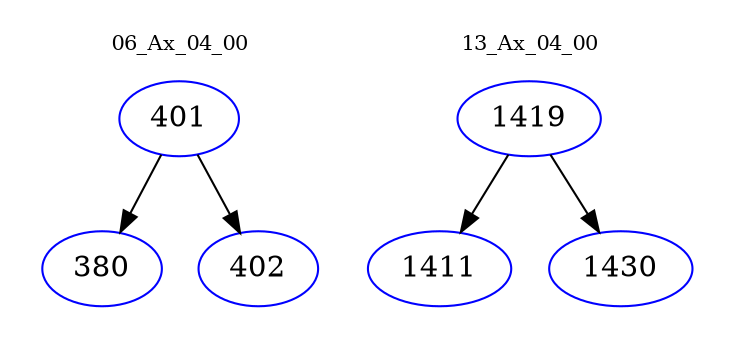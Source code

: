 digraph{
subgraph cluster_0 {
color = white
label = "06_Ax_04_00";
fontsize=10;
T0_401 [label="401", color="blue"]
T0_401 -> T0_380 [color="black"]
T0_380 [label="380", color="blue"]
T0_401 -> T0_402 [color="black"]
T0_402 [label="402", color="blue"]
}
subgraph cluster_1 {
color = white
label = "13_Ax_04_00";
fontsize=10;
T1_1419 [label="1419", color="blue"]
T1_1419 -> T1_1411 [color="black"]
T1_1411 [label="1411", color="blue"]
T1_1419 -> T1_1430 [color="black"]
T1_1430 [label="1430", color="blue"]
}
}
